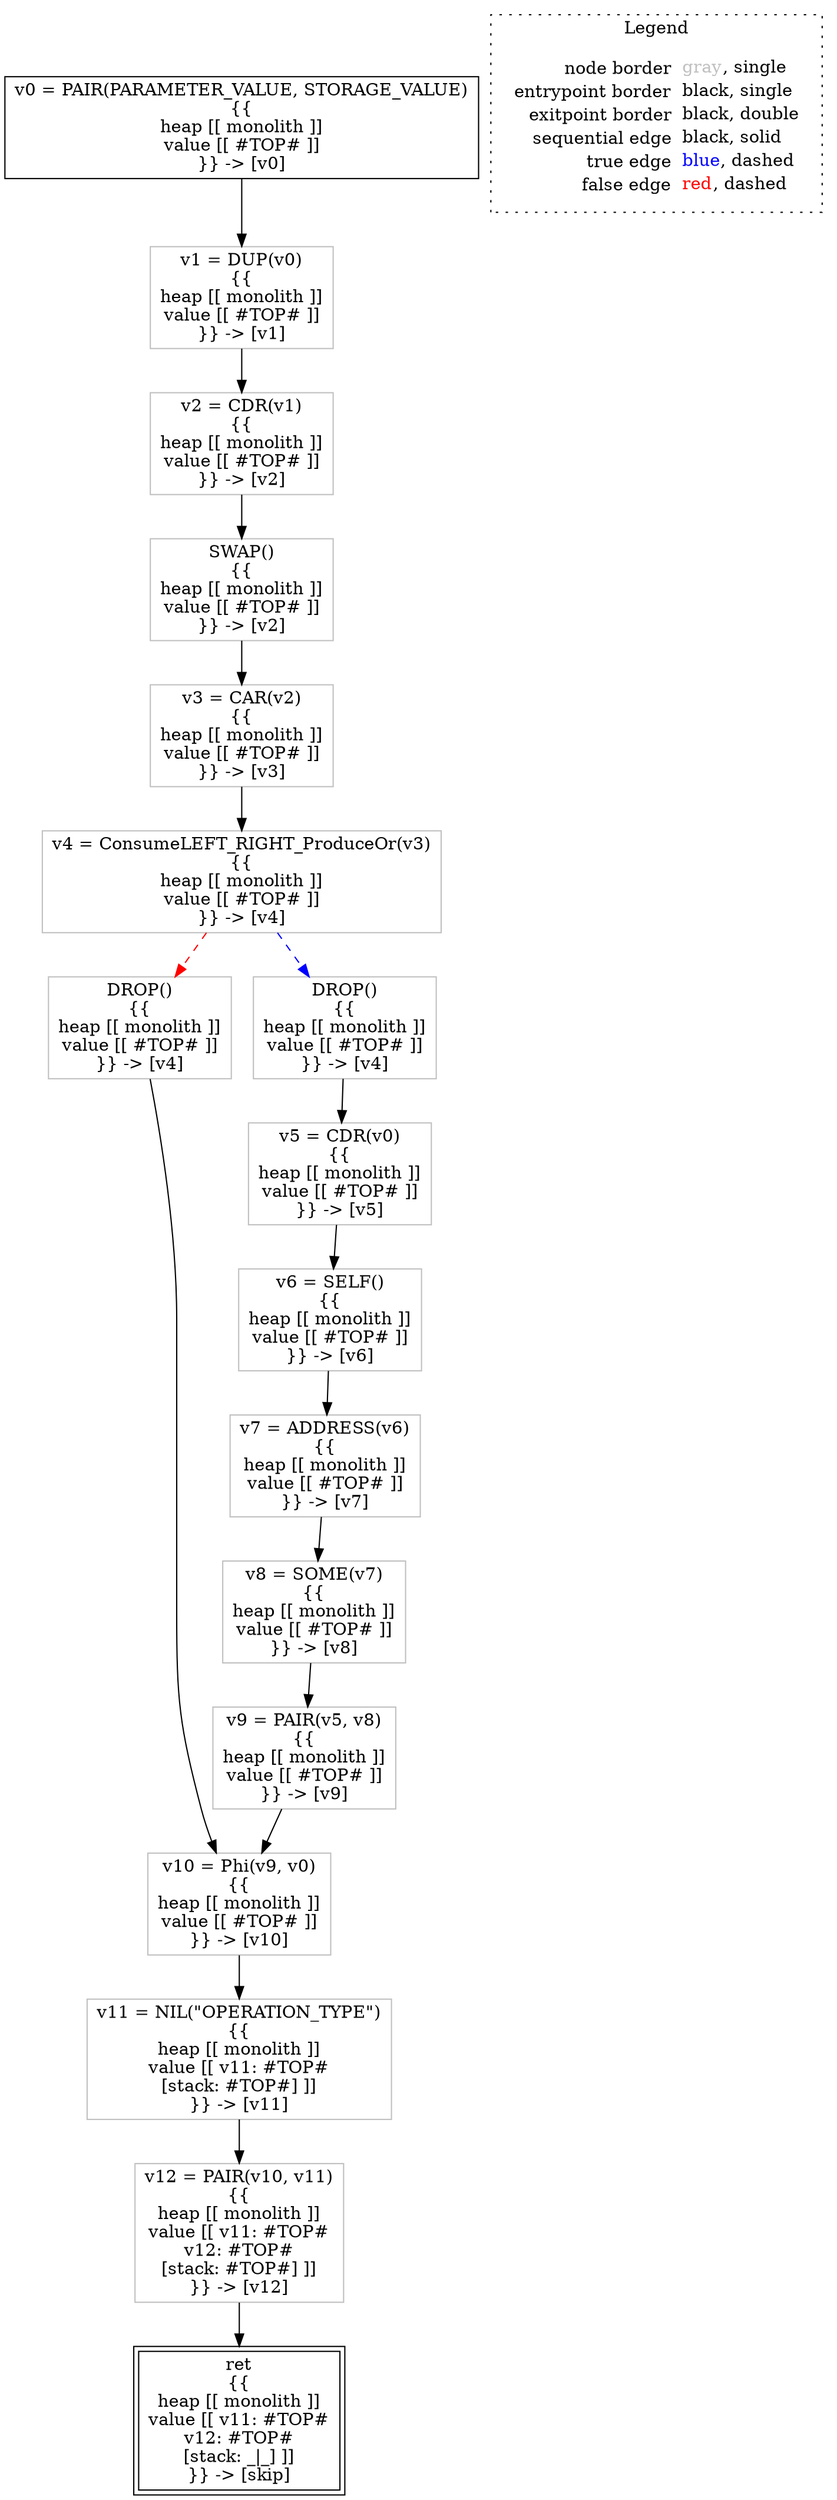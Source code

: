 digraph {
	"node0" [shape="rect",color="black",label=<v0 = PAIR(PARAMETER_VALUE, STORAGE_VALUE)<BR/>{{<BR/>heap [[ monolith ]]<BR/>value [[ #TOP# ]]<BR/>}} -&gt; [v0]>];
	"node1" [shape="rect",color="gray",label=<DROP()<BR/>{{<BR/>heap [[ monolith ]]<BR/>value [[ #TOP# ]]<BR/>}} -&gt; [v4]>];
	"node2" [shape="rect",color="gray",label=<v5 = CDR(v0)<BR/>{{<BR/>heap [[ monolith ]]<BR/>value [[ #TOP# ]]<BR/>}} -&gt; [v5]>];
	"node3" [shape="rect",color="black",peripheries="2",label=<ret<BR/>{{<BR/>heap [[ monolith ]]<BR/>value [[ v11: #TOP#<BR/>v12: #TOP#<BR/>[stack: _|_] ]]<BR/>}} -&gt; [skip]>];
	"node4" [shape="rect",color="gray",label=<SWAP()<BR/>{{<BR/>heap [[ monolith ]]<BR/>value [[ #TOP# ]]<BR/>}} -&gt; [v2]>];
	"node5" [shape="rect",color="gray",label=<v10 = Phi(v9, v0)<BR/>{{<BR/>heap [[ monolith ]]<BR/>value [[ #TOP# ]]<BR/>}} -&gt; [v10]>];
	"node6" [shape="rect",color="gray",label=<v3 = CAR(v2)<BR/>{{<BR/>heap [[ monolith ]]<BR/>value [[ #TOP# ]]<BR/>}} -&gt; [v3]>];
	"node7" [shape="rect",color="gray",label=<v12 = PAIR(v10, v11)<BR/>{{<BR/>heap [[ monolith ]]<BR/>value [[ v11: #TOP#<BR/>v12: #TOP#<BR/>[stack: #TOP#] ]]<BR/>}} -&gt; [v12]>];
	"node8" [shape="rect",color="gray",label=<DROP()<BR/>{{<BR/>heap [[ monolith ]]<BR/>value [[ #TOP# ]]<BR/>}} -&gt; [v4]>];
	"node9" [shape="rect",color="gray",label=<v2 = CDR(v1)<BR/>{{<BR/>heap [[ monolith ]]<BR/>value [[ #TOP# ]]<BR/>}} -&gt; [v2]>];
	"node10" [shape="rect",color="gray",label=<v6 = SELF()<BR/>{{<BR/>heap [[ monolith ]]<BR/>value [[ #TOP# ]]<BR/>}} -&gt; [v6]>];
	"node11" [shape="rect",color="gray",label=<v8 = SOME(v7)<BR/>{{<BR/>heap [[ monolith ]]<BR/>value [[ #TOP# ]]<BR/>}} -&gt; [v8]>];
	"node12" [shape="rect",color="gray",label=<v7 = ADDRESS(v6)<BR/>{{<BR/>heap [[ monolith ]]<BR/>value [[ #TOP# ]]<BR/>}} -&gt; [v7]>];
	"node13" [shape="rect",color="gray",label=<v4 = ConsumeLEFT_RIGHT_ProduceOr(v3)<BR/>{{<BR/>heap [[ monolith ]]<BR/>value [[ #TOP# ]]<BR/>}} -&gt; [v4]>];
	"node14" [shape="rect",color="gray",label=<v1 = DUP(v0)<BR/>{{<BR/>heap [[ monolith ]]<BR/>value [[ #TOP# ]]<BR/>}} -&gt; [v1]>];
	"node15" [shape="rect",color="gray",label=<v9 = PAIR(v5, v8)<BR/>{{<BR/>heap [[ monolith ]]<BR/>value [[ #TOP# ]]<BR/>}} -&gt; [v9]>];
	"node16" [shape="rect",color="gray",label=<v11 = NIL(&quot;OPERATION_TYPE&quot;)<BR/>{{<BR/>heap [[ monolith ]]<BR/>value [[ v11: #TOP#<BR/>[stack: #TOP#] ]]<BR/>}} -&gt; [v11]>];
	"node1" -> "node5" [color="black"];
	"node2" -> "node10" [color="black"];
	"node4" -> "node6" [color="black"];
	"node5" -> "node16" [color="black"];
	"node6" -> "node13" [color="black"];
	"node7" -> "node3" [color="black"];
	"node8" -> "node2" [color="black"];
	"node9" -> "node4" [color="black"];
	"node10" -> "node12" [color="black"];
	"node11" -> "node15" [color="black"];
	"node12" -> "node11" [color="black"];
	"node13" -> "node1" [color="red",style="dashed"];
	"node13" -> "node8" [color="blue",style="dashed"];
	"node0" -> "node14" [color="black"];
	"node14" -> "node9" [color="black"];
	"node15" -> "node5" [color="black"];
	"node16" -> "node7" [color="black"];
subgraph cluster_legend {
	label="Legend";
	style=dotted;
	node [shape=plaintext];
	"legend" [label=<<table border="0" cellpadding="2" cellspacing="0" cellborder="0"><tr><td align="right">node border&nbsp;</td><td align="left"><font color="gray">gray</font>, single</td></tr><tr><td align="right">entrypoint border&nbsp;</td><td align="left"><font color="black">black</font>, single</td></tr><tr><td align="right">exitpoint border&nbsp;</td><td align="left"><font color="black">black</font>, double</td></tr><tr><td align="right">sequential edge&nbsp;</td><td align="left"><font color="black">black</font>, solid</td></tr><tr><td align="right">true edge&nbsp;</td><td align="left"><font color="blue">blue</font>, dashed</td></tr><tr><td align="right">false edge&nbsp;</td><td align="left"><font color="red">red</font>, dashed</td></tr></table>>];
}

}

